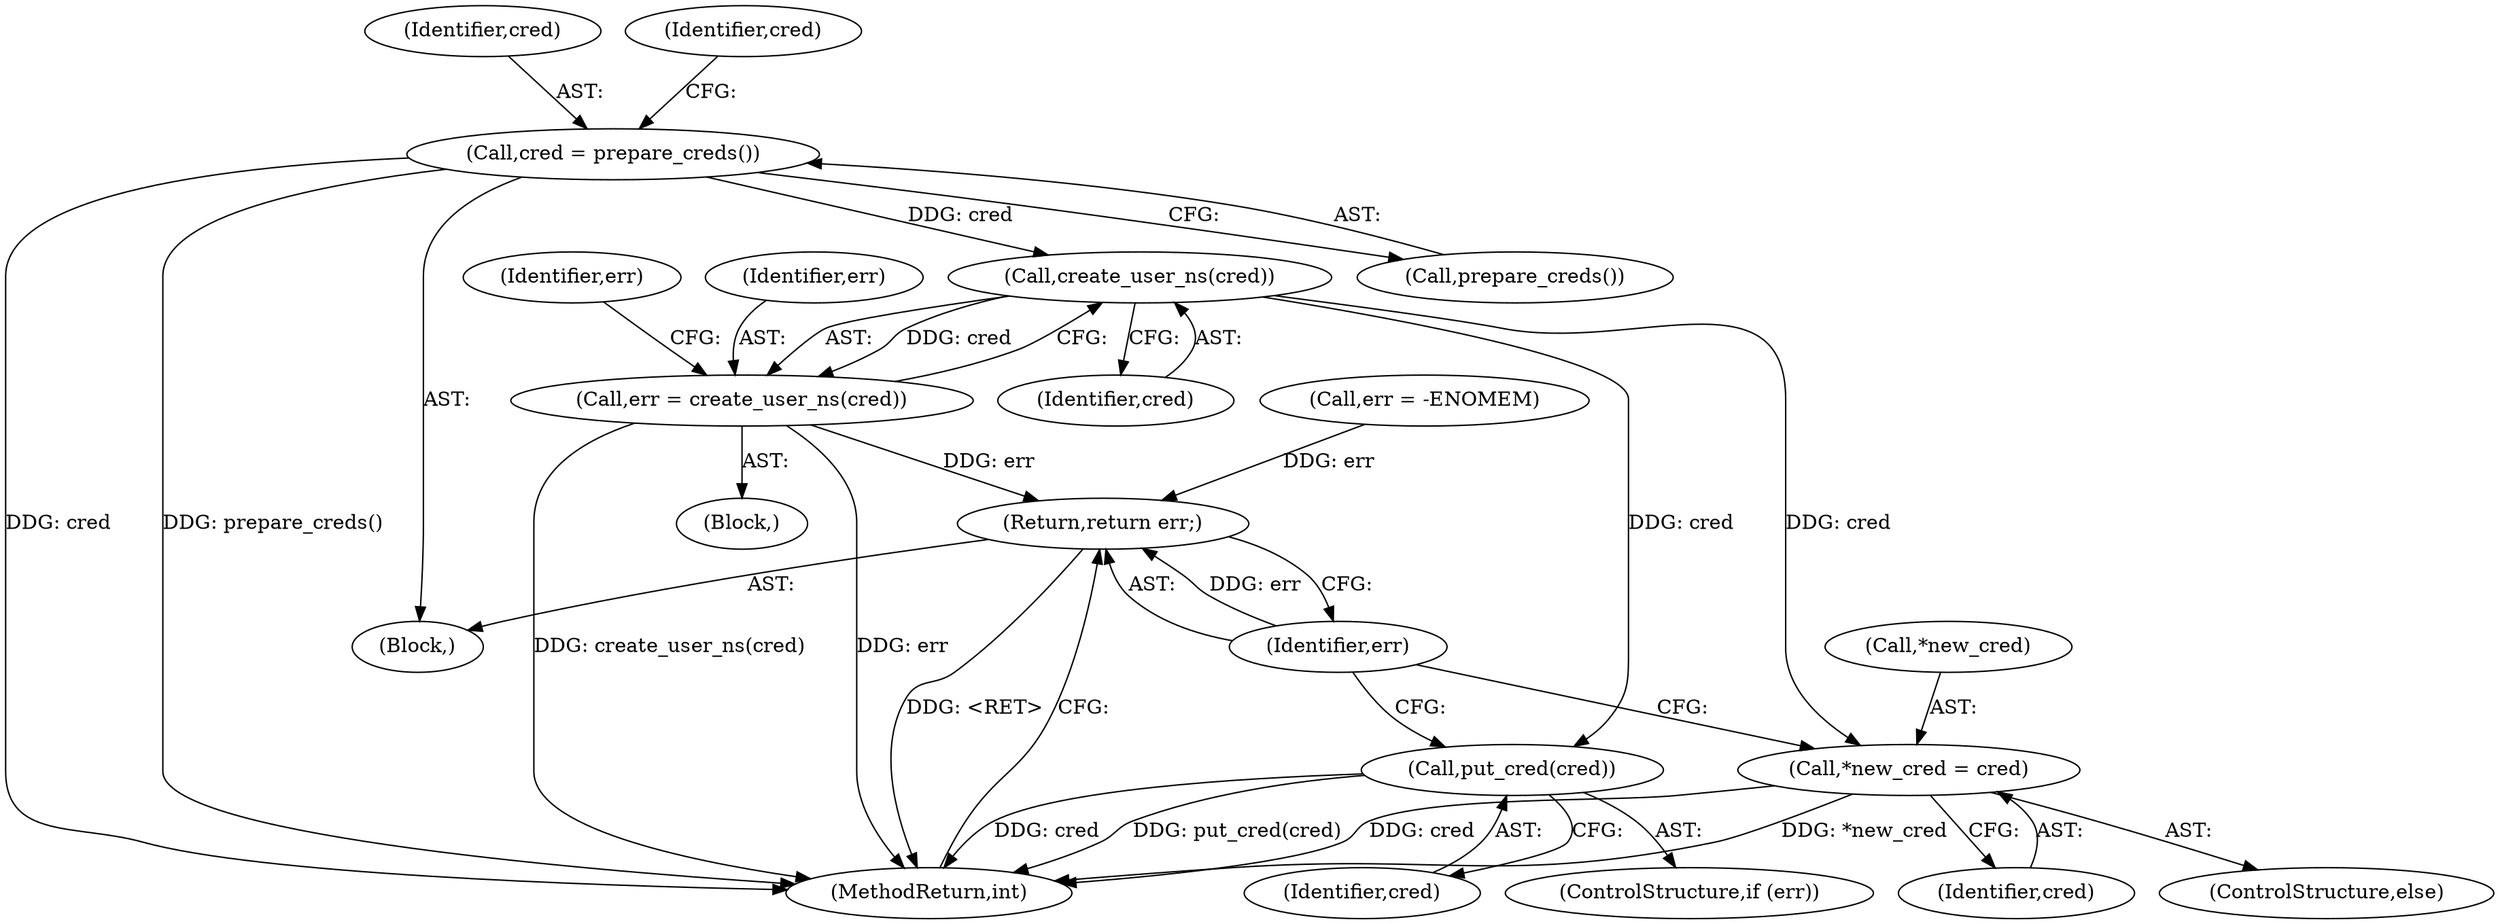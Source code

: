 digraph "0_linux_6160968cee8b90a5dd95318d716e31d7775c4ef3@pointer" {
"1000117" [label="(Call,cred = prepare_creds())"];
"1000125" [label="(Call,create_user_ns(cred))"];
"1000123" [label="(Call,err = create_user_ns(cred))"];
"1000136" [label="(Return,return err;)"];
"1000129" [label="(Call,put_cred(cred))"];
"1000132" [label="(Call,*new_cred = cred)"];
"1000128" [label="(Identifier,err)"];
"1000135" [label="(Identifier,cred)"];
"1000138" [label="(MethodReturn,int)"];
"1000117" [label="(Call,cred = prepare_creds())"];
"1000119" [label="(Call,prepare_creds())"];
"1000122" [label="(Block,)"];
"1000125" [label="(Call,create_user_ns(cred))"];
"1000131" [label="(ControlStructure,else)"];
"1000137" [label="(Identifier,err)"];
"1000127" [label="(ControlStructure,if (err))"];
"1000118" [label="(Identifier,cred)"];
"1000132" [label="(Call,*new_cred = cred)"];
"1000121" [label="(Identifier,cred)"];
"1000106" [label="(Call,err = -ENOMEM)"];
"1000123" [label="(Call,err = create_user_ns(cred))"];
"1000133" [label="(Call,*new_cred)"];
"1000103" [label="(Block,)"];
"1000136" [label="(Return,return err;)"];
"1000124" [label="(Identifier,err)"];
"1000126" [label="(Identifier,cred)"];
"1000129" [label="(Call,put_cred(cred))"];
"1000130" [label="(Identifier,cred)"];
"1000117" -> "1000103"  [label="AST: "];
"1000117" -> "1000119"  [label="CFG: "];
"1000118" -> "1000117"  [label="AST: "];
"1000119" -> "1000117"  [label="AST: "];
"1000121" -> "1000117"  [label="CFG: "];
"1000117" -> "1000138"  [label="DDG: cred"];
"1000117" -> "1000138"  [label="DDG: prepare_creds()"];
"1000117" -> "1000125"  [label="DDG: cred"];
"1000125" -> "1000123"  [label="AST: "];
"1000125" -> "1000126"  [label="CFG: "];
"1000126" -> "1000125"  [label="AST: "];
"1000123" -> "1000125"  [label="CFG: "];
"1000125" -> "1000123"  [label="DDG: cred"];
"1000125" -> "1000129"  [label="DDG: cred"];
"1000125" -> "1000132"  [label="DDG: cred"];
"1000123" -> "1000122"  [label="AST: "];
"1000124" -> "1000123"  [label="AST: "];
"1000128" -> "1000123"  [label="CFG: "];
"1000123" -> "1000138"  [label="DDG: create_user_ns(cred)"];
"1000123" -> "1000138"  [label="DDG: err"];
"1000123" -> "1000136"  [label="DDG: err"];
"1000136" -> "1000103"  [label="AST: "];
"1000136" -> "1000137"  [label="CFG: "];
"1000137" -> "1000136"  [label="AST: "];
"1000138" -> "1000136"  [label="CFG: "];
"1000136" -> "1000138"  [label="DDG: <RET>"];
"1000137" -> "1000136"  [label="DDG: err"];
"1000106" -> "1000136"  [label="DDG: err"];
"1000129" -> "1000127"  [label="AST: "];
"1000129" -> "1000130"  [label="CFG: "];
"1000130" -> "1000129"  [label="AST: "];
"1000137" -> "1000129"  [label="CFG: "];
"1000129" -> "1000138"  [label="DDG: cred"];
"1000129" -> "1000138"  [label="DDG: put_cred(cred)"];
"1000132" -> "1000131"  [label="AST: "];
"1000132" -> "1000135"  [label="CFG: "];
"1000133" -> "1000132"  [label="AST: "];
"1000135" -> "1000132"  [label="AST: "];
"1000137" -> "1000132"  [label="CFG: "];
"1000132" -> "1000138"  [label="DDG: *new_cred"];
"1000132" -> "1000138"  [label="DDG: cred"];
}
